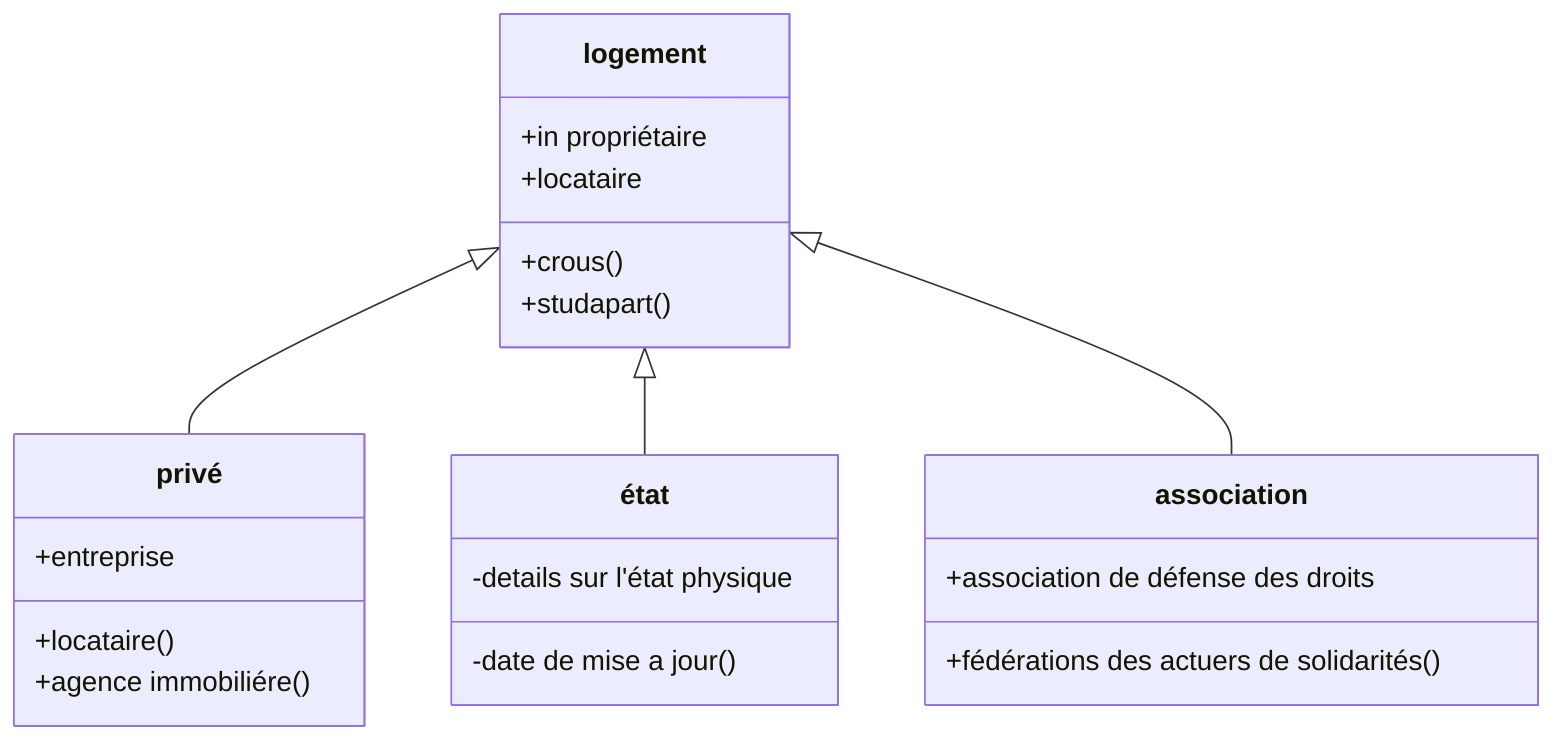 classDiagram
    logement <|-- privé
    logement <|-- état
    logement <|-- association
    logement : +in propriétaire 
    logement : +locataire
    logement: +crous()
    logement: +studapart()
    class privé{
      +entreprise
      +locataire()
      +agence immobiliére()
    }
    class état{
      -details sur l'état physique
      -date de mise a jour ()
    }
    class association{
      +association de défense des droits 
      +fédérations des actuers de solidarités ()
    }